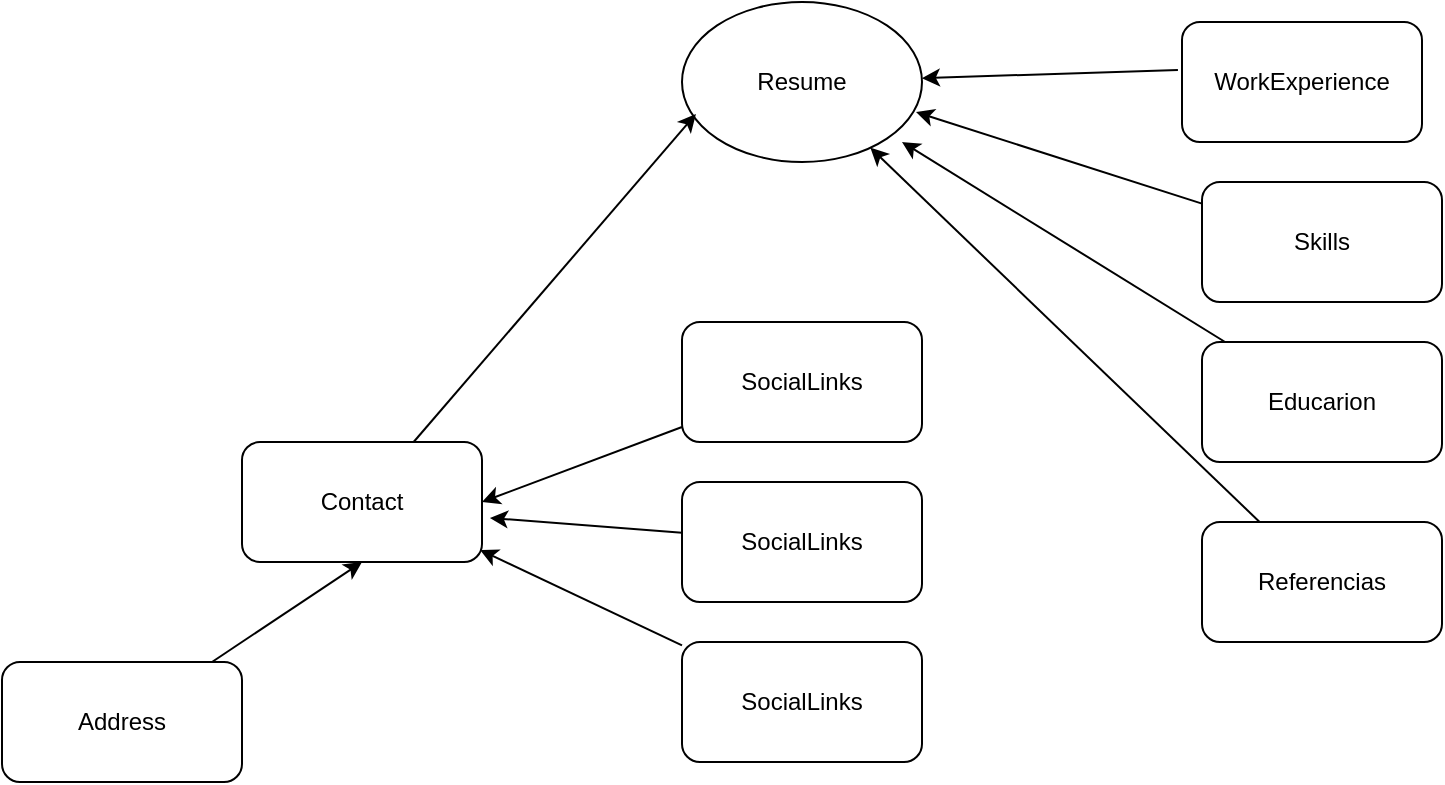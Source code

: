<mxfile>
    <diagram name="Page-1" id="sRBzTBpu8wbRB7A_PBVR">
        <mxGraphModel dx="1194" dy="819" grid="1" gridSize="10" guides="1" tooltips="1" connect="1" arrows="1" fold="1" page="1" pageScale="1" pageWidth="827" pageHeight="1169" math="0" shadow="0">
            <root>
                <mxCell id="0"/>
                <mxCell id="1" parent="0"/>
                <mxCell id="23" value="Resume" style="ellipse;whiteSpace=wrap;html=1;" vertex="1" parent="1">
                    <mxGeometry x="390" y="50" width="120" height="80" as="geometry"/>
                </mxCell>
                <mxCell id="34" style="edgeStyle=none;html=1;entryX=0.058;entryY=0.7;entryDx=0;entryDy=0;entryPerimeter=0;" edge="1" parent="1" source="26" target="23">
                    <mxGeometry relative="1" as="geometry"/>
                </mxCell>
                <mxCell id="26" value="Contact" style="rounded=1;whiteSpace=wrap;html=1;" vertex="1" parent="1">
                    <mxGeometry x="170" y="270" width="120" height="60" as="geometry"/>
                </mxCell>
                <mxCell id="33" style="edgeStyle=none;html=1;entryX=0.5;entryY=1;entryDx=0;entryDy=0;" edge="1" parent="1" source="27" target="26">
                    <mxGeometry relative="1" as="geometry"/>
                </mxCell>
                <mxCell id="27" value="Address" style="rounded=1;whiteSpace=wrap;html=1;" vertex="1" parent="1">
                    <mxGeometry x="50" y="380" width="120" height="60" as="geometry"/>
                </mxCell>
                <mxCell id="43" style="edgeStyle=none;html=1;" edge="1" parent="1" source="29">
                    <mxGeometry relative="1" as="geometry">
                        <mxPoint x="500" y="120" as="targetPoint"/>
                    </mxGeometry>
                </mxCell>
                <mxCell id="29" value="Educarion" style="rounded=1;whiteSpace=wrap;html=1;" vertex="1" parent="1">
                    <mxGeometry x="650" y="220" width="120" height="60" as="geometry"/>
                </mxCell>
                <mxCell id="35" style="edgeStyle=none;html=1;entryX=1;entryY=0.5;entryDx=0;entryDy=0;" edge="1" parent="1" source="30" target="26">
                    <mxGeometry relative="1" as="geometry"/>
                </mxCell>
                <mxCell id="30" value="SocialLinks" style="rounded=1;whiteSpace=wrap;html=1;" vertex="1" parent="1">
                    <mxGeometry x="390" y="210" width="120" height="60" as="geometry"/>
                </mxCell>
                <mxCell id="42" style="edgeStyle=none;html=1;entryX=0.975;entryY=0.688;entryDx=0;entryDy=0;entryPerimeter=0;" edge="1" parent="1" source="31" target="23">
                    <mxGeometry relative="1" as="geometry"/>
                </mxCell>
                <mxCell id="31" value="Skills" style="rounded=1;whiteSpace=wrap;html=1;" vertex="1" parent="1">
                    <mxGeometry x="650" y="140" width="120" height="60" as="geometry"/>
                </mxCell>
                <mxCell id="37" style="edgeStyle=none;html=1;entryX=1.033;entryY=0.633;entryDx=0;entryDy=0;entryPerimeter=0;" edge="1" parent="1" source="36" target="26">
                    <mxGeometry relative="1" as="geometry"/>
                </mxCell>
                <mxCell id="36" value="SocialLinks" style="rounded=1;whiteSpace=wrap;html=1;" vertex="1" parent="1">
                    <mxGeometry x="390" y="290" width="120" height="60" as="geometry"/>
                </mxCell>
                <mxCell id="39" style="edgeStyle=none;html=1;entryX=0.992;entryY=0.9;entryDx=0;entryDy=0;entryPerimeter=0;" edge="1" parent="1" source="38" target="26">
                    <mxGeometry relative="1" as="geometry"/>
                </mxCell>
                <mxCell id="38" value="SocialLinks" style="rounded=1;whiteSpace=wrap;html=1;" vertex="1" parent="1">
                    <mxGeometry x="390" y="370" width="120" height="60" as="geometry"/>
                </mxCell>
                <mxCell id="41" style="edgeStyle=none;html=1;exitX=-0.017;exitY=0.4;exitDx=0;exitDy=0;exitPerimeter=0;" edge="1" parent="1" source="40" target="23">
                    <mxGeometry relative="1" as="geometry"/>
                </mxCell>
                <mxCell id="40" value="WorkExperience" style="rounded=1;whiteSpace=wrap;html=1;" vertex="1" parent="1">
                    <mxGeometry x="640" y="60" width="120" height="60" as="geometry"/>
                </mxCell>
                <mxCell id="45" style="edgeStyle=none;html=1;" edge="1" parent="1" source="44" target="23">
                    <mxGeometry relative="1" as="geometry"/>
                </mxCell>
                <mxCell id="44" value="Referencias" style="rounded=1;whiteSpace=wrap;html=1;" vertex="1" parent="1">
                    <mxGeometry x="650" y="310" width="120" height="60" as="geometry"/>
                </mxCell>
            </root>
        </mxGraphModel>
    </diagram>
</mxfile>